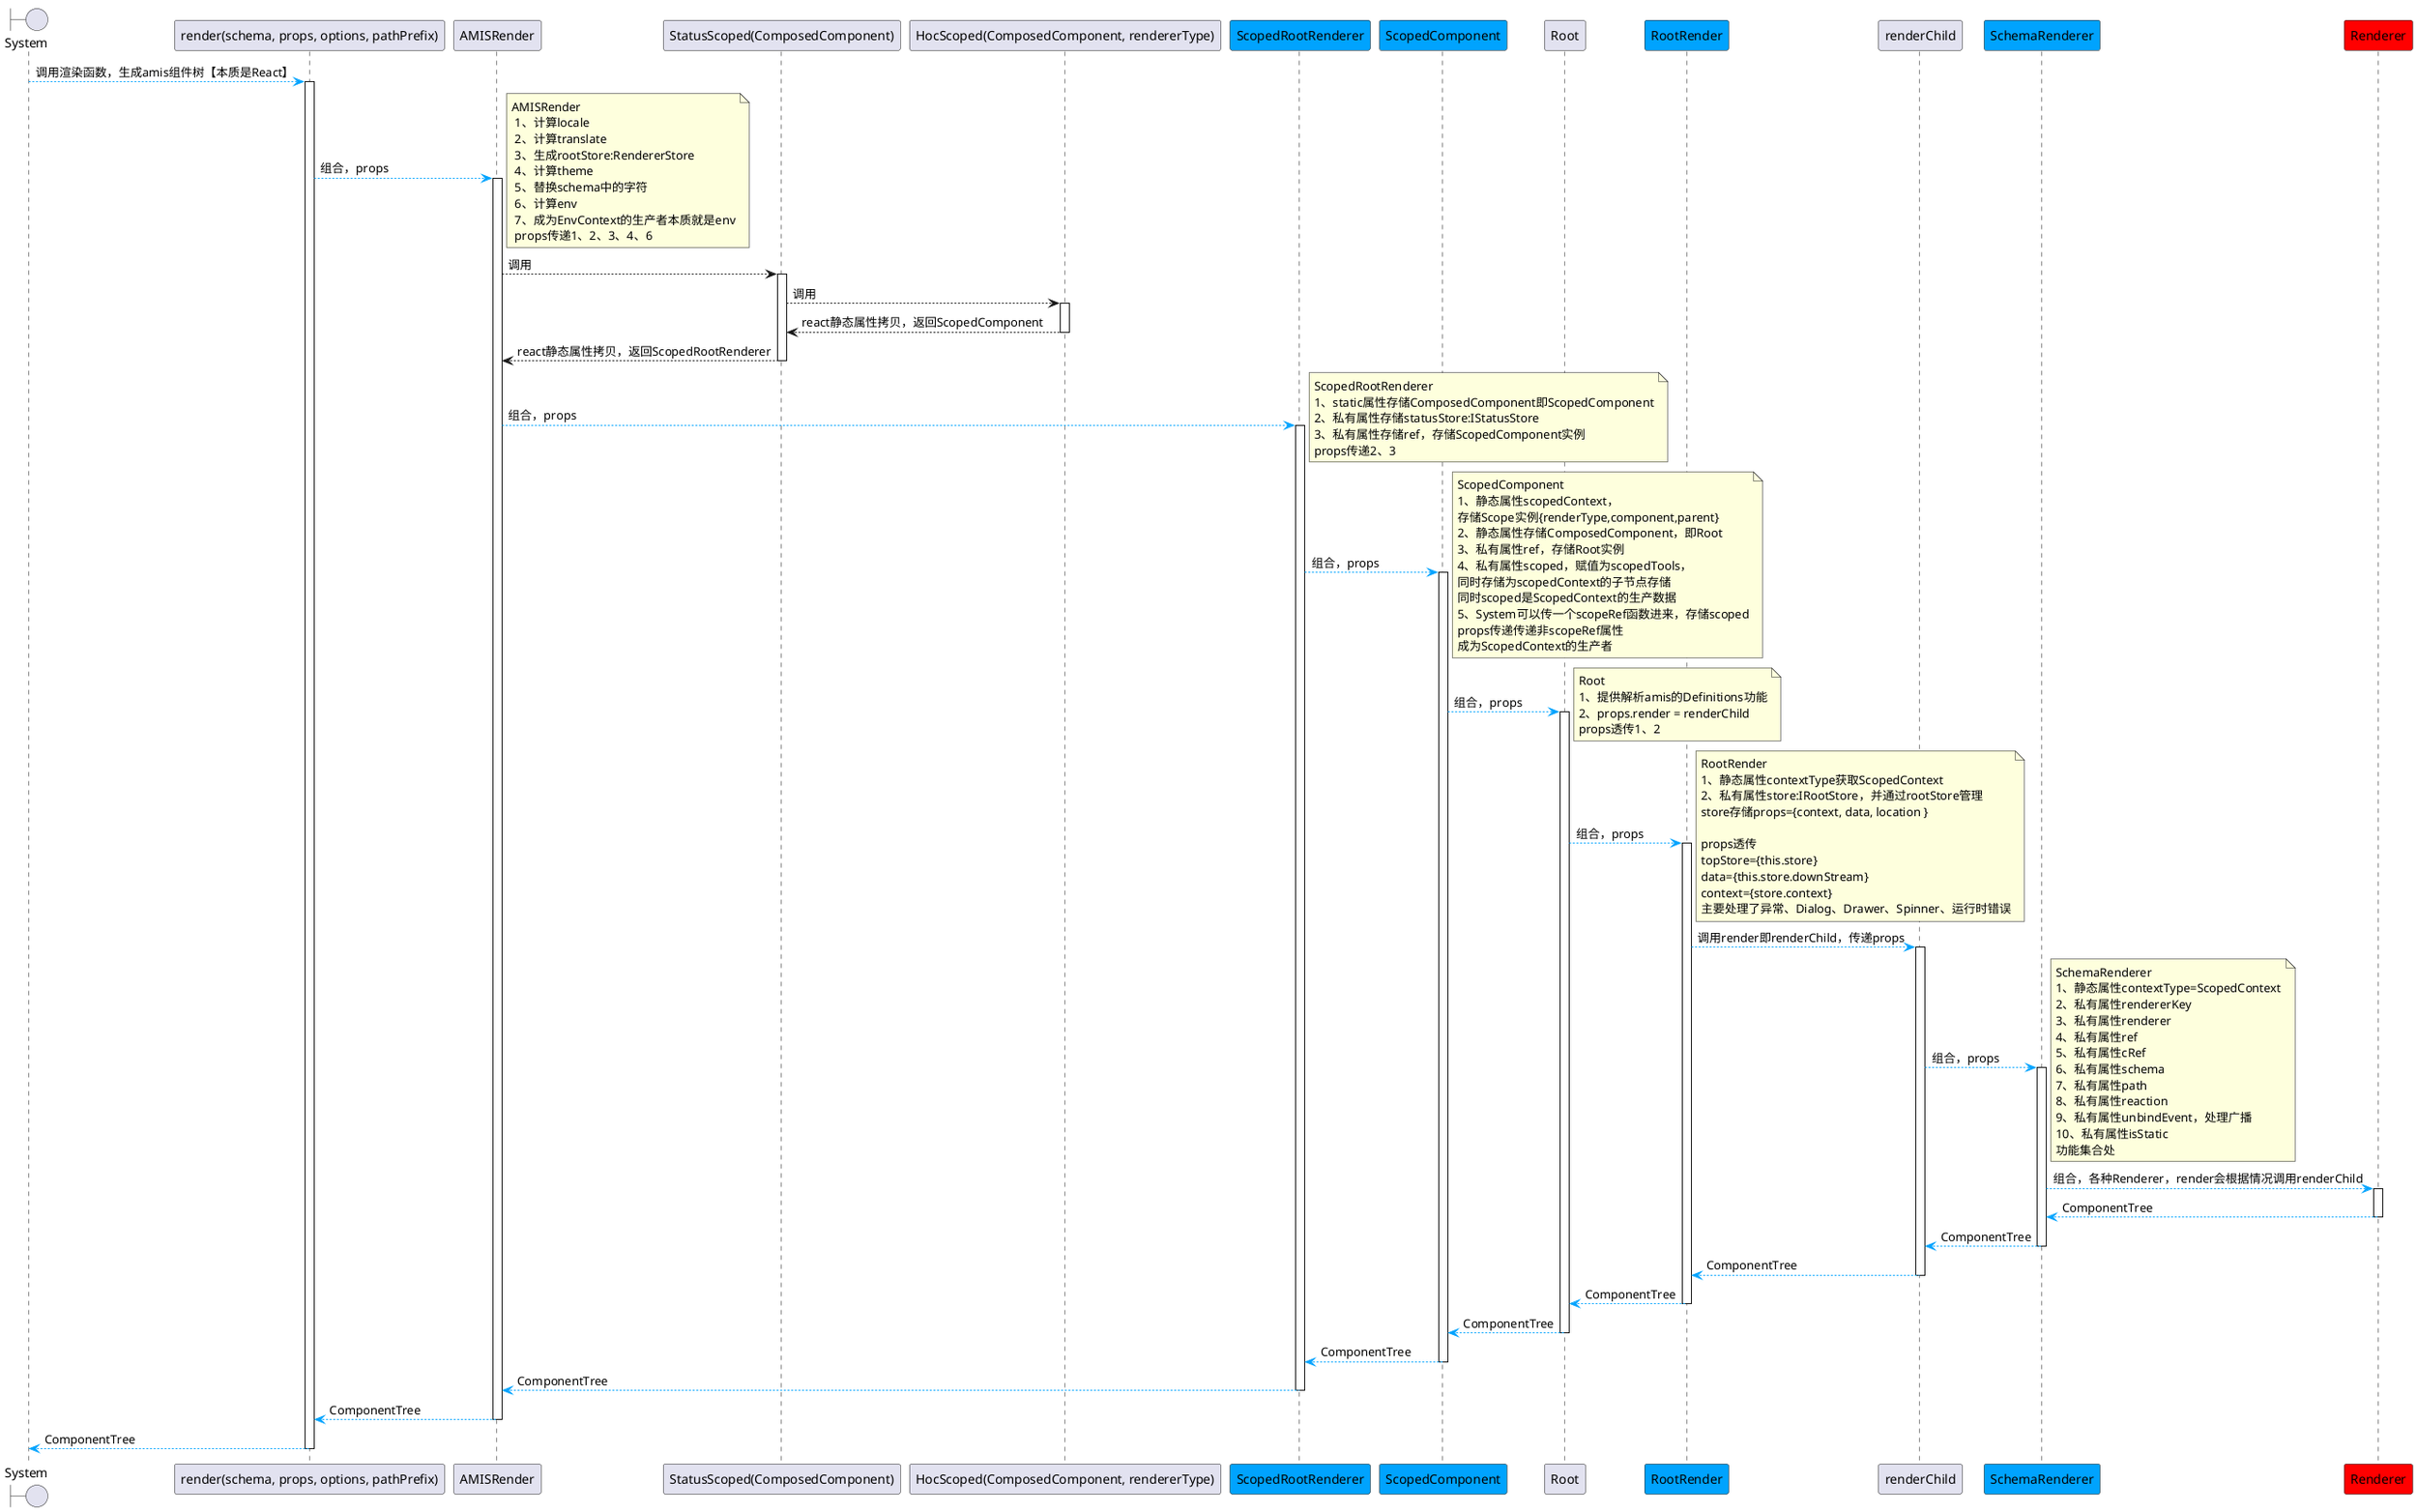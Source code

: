 @startuml amis渲染流程
boundary System
' participant "Renderer(config)" as Renderer
' participant "closureA(config)" as closureA
' participant "registerRenderer(component)" as registerRender
' System --> Renderer ++ : 调用amis入口函数生成amis组件树
' Renderer --> registerRender ++ : 调用闭包注册渲染器，并返回渲染器
participant "render(schema, props, options, pathPrefix)" as render
participant AMISRender
participant "StatusScoped(ComposedComponent)" as StatusScoped
participant "HocScoped(ComposedComponent, rendererType)" as Scoped
participant ScopedRootRenderer #00a3fe
participant ScopedComponent #00a3fe
participant Root
participant RootRender #00a3fe
participant renderChild
participant SchemaRenderer #00a3fe
participant Renderer #Red

System -[#00a3fe]-> render ++ : 调用渲染函数，生成amis组件树【本质是React】
render -[#00a3fe]-> AMISRender ++ :组合，props
note right
AMISRender
 1、计算locale
 2、计算translate
 3、生成rootStore:RendererStore
 4、计算theme
 5、替换schema中的字符
 6、计算env
 7、成为EnvContext的生产者本质就是env
 props传递1、2、3、4、6
end note
AMISRender --> StatusScoped ++: 调用
    StatusScoped --> Scoped ++ : 调用
        return react静态属性拷贝，返回ScopedComponent
    return react静态属性拷贝，返回ScopedRootRenderer
AMISRender -[#00a3fe]-> ScopedRootRenderer ++: 组合，props
note right
ScopedRootRenderer
1、static属性存储ComposedComponent即ScopedComponent
2、私有属性存储statusStore:IStatusStore
3、私有属性存储ref，存储ScopedComponent实例
props传递2、3
end note
ScopedRootRenderer -[#00a3fe]-> ScopedComponent ++: 组合，props
note right
ScopedComponent
1、静态属性scopedContext，
存储Scope实例{renderType,component,parent}
2、静态属性存储ComposedComponent，即Root
3、私有属性ref，存储Root实例
4、私有属性scoped，赋值为scopedTools，
同时存储为scopedContext的子节点存储
同时scoped是ScopedContext的生产数据
5、System可以传一个scopeRef函数进来，存储scoped
props传递传递非scopeRef属性
成为ScopedContext的生产者
end note
ScopedComponent -[#00a3fe]-> Root ++ : 组合，props
note right
Root
1、提供解析amis的Definitions功能
2、props.render = renderChild
props透传1、2
end note
Root -[#00a3fe]-> RootRender ++ : 组合，props
note right
RootRender
1、静态属性contextType获取ScopedContext
2、私有属性store:IRootStore，并通过rootStore管理
store存储props={context, data, location }

props透传
topStore={this.store}
data={this.store.downStream}
context={store.context}
主要处理了异常、Dialog、Drawer、Spinner、运行时错误
end note
RootRender -[#00a3fe]-> renderChild ++: 调用render即renderChild，传递props

renderChild -[#00a3fe]-> SchemaRenderer ++: 组合，props
note right
SchemaRenderer
1、静态属性contextType=ScopedContext
2、私有属性rendererKey
3、私有属性renderer
4、私有属性ref
5、私有属性cRef
6、私有属性schema
7、私有属性path
8、私有属性reaction
9、私有属性unbindEvent，处理广播
10、私有属性isStatic
功能集合处
end note
SchemaRenderer -[#00a3fe]->Renderer ++: 组合，各种Renderer，render会根据情况调用renderChild
return ComponentTree
return ComponentTree
return ComponentTree
return ComponentTree
return ComponentTree
return ComponentTree
return ComponentTree
return ComponentTree
return ComponentTree
@enduml